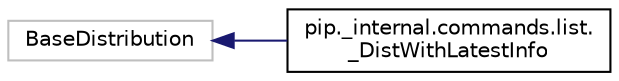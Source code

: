 digraph "Graphical Class Hierarchy"
{
 // LATEX_PDF_SIZE
  edge [fontname="Helvetica",fontsize="10",labelfontname="Helvetica",labelfontsize="10"];
  node [fontname="Helvetica",fontsize="10",shape=record];
  rankdir="LR";
  Node3406 [label="BaseDistribution",height=0.2,width=0.4,color="grey75", fillcolor="white", style="filled",tooltip=" "];
  Node3406 -> Node0 [dir="back",color="midnightblue",fontsize="10",style="solid",fontname="Helvetica"];
  Node0 [label="pip._internal.commands.list.\l_DistWithLatestInfo",height=0.2,width=0.4,color="black", fillcolor="white", style="filled",URL="$classpip_1_1__internal_1_1commands_1_1list_1_1__DistWithLatestInfo.html",tooltip=" "];
}

